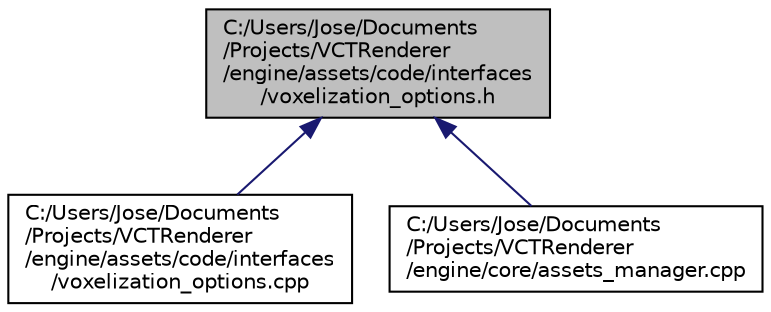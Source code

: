 digraph "C:/Users/Jose/Documents/Projects/VCTRenderer/engine/assets/code/interfaces/voxelization_options.h"
{
 // INTERACTIVE_SVG=YES
 // LATEX_PDF_SIZE
  edge [fontname="Helvetica",fontsize="10",labelfontname="Helvetica",labelfontsize="10"];
  node [fontname="Helvetica",fontsize="10",shape=record];
  Node1 [label="C:/Users/Jose/Documents\l/Projects/VCTRenderer\l/engine/assets/code/interfaces\l/voxelization_options.h",height=0.2,width=0.4,color="black", fillcolor="grey75", style="filled", fontcolor="black",tooltip=" "];
  Node1 -> Node2 [dir="back",color="midnightblue",fontsize="10",style="solid",fontname="Helvetica"];
  Node2 [label="C:/Users/Jose/Documents\l/Projects/VCTRenderer\l/engine/assets/code/interfaces\l/voxelization_options.cpp",height=0.2,width=0.4,color="black", fillcolor="white", style="filled",URL="$voxelization__options_8cpp.html",tooltip=" "];
  Node1 -> Node3 [dir="back",color="midnightblue",fontsize="10",style="solid",fontname="Helvetica"];
  Node3 [label="C:/Users/Jose/Documents\l/Projects/VCTRenderer\l/engine/core/assets_manager.cpp",height=0.2,width=0.4,color="black", fillcolor="white", style="filled",URL="$assets__manager_8cpp.html",tooltip=" "];
}
